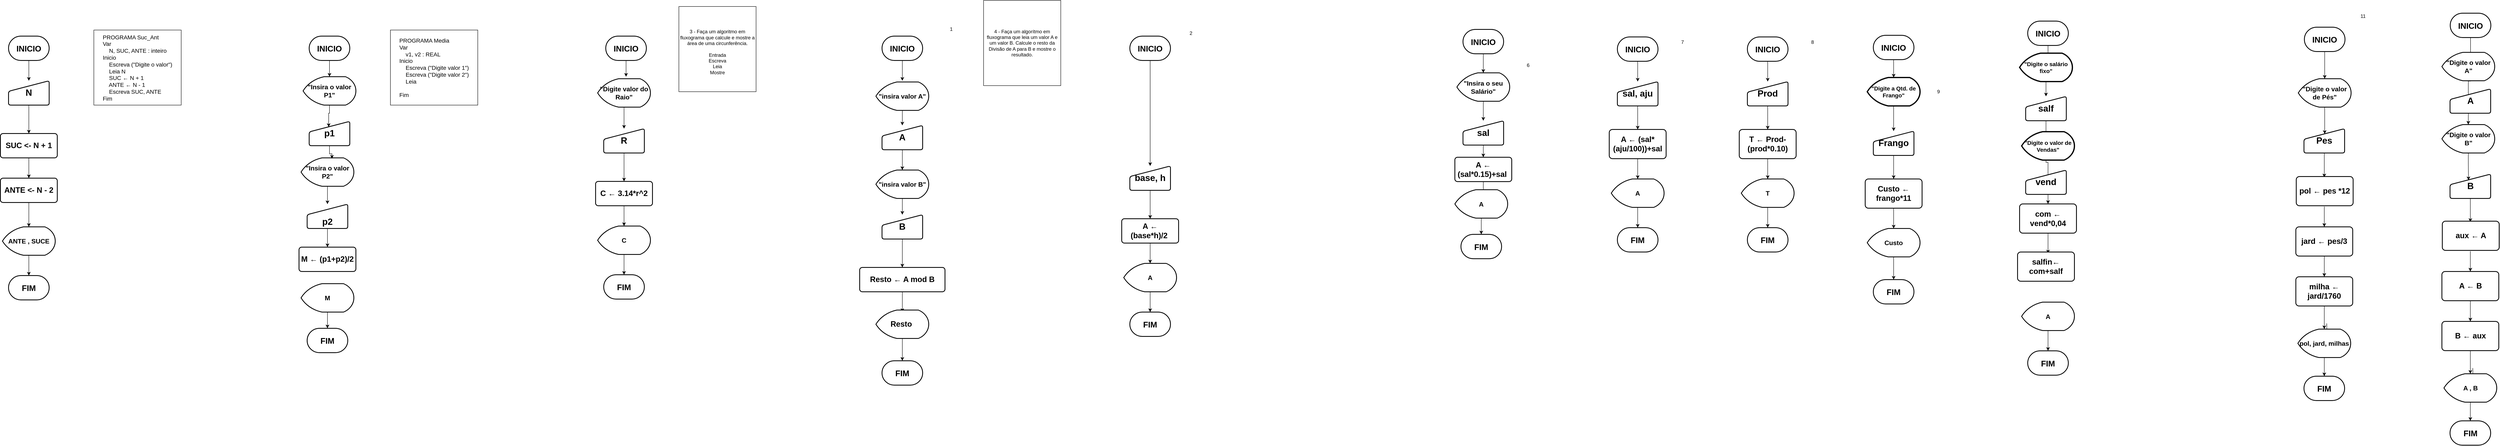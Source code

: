 <mxfile version="23.1.7" type="device">
  <diagram name="Página-1" id="O9v-5cWVKgUxPudqSkvl">
    <mxGraphModel dx="1434" dy="772" grid="1" gridSize="10" guides="1" tooltips="1" connect="1" arrows="1" fold="1" page="1" pageScale="1" pageWidth="827" pageHeight="1169" math="0" shadow="0">
      <root>
        <mxCell id="0" />
        <mxCell id="1" parent="0" />
        <mxCell id="e9zVeSUahNRPWhE9w1TT-16" value="" style="edgeStyle=orthogonalEdgeStyle;rounded=0;orthogonalLoop=1;jettySize=auto;html=1;" parent="1" source="e9zVeSUahNRPWhE9w1TT-1" target="e9zVeSUahNRPWhE9w1TT-4" edge="1">
          <mxGeometry relative="1" as="geometry" />
        </mxCell>
        <mxCell id="e9zVeSUahNRPWhE9w1TT-1" value="INICIO" style="strokeWidth=2;html=1;shape=mxgraph.flowchart.terminator;whiteSpace=wrap;fontSize=20;fontStyle=1" parent="1" vertex="1">
          <mxGeometry x="330" y="110" width="100" height="60" as="geometry" />
        </mxCell>
        <mxCell id="e9zVeSUahNRPWhE9w1TT-6" value="" style="edgeStyle=orthogonalEdgeStyle;rounded=0;orthogonalLoop=1;jettySize=auto;html=1;" parent="1" source="e9zVeSUahNRPWhE9w1TT-4" target="e9zVeSUahNRPWhE9w1TT-5" edge="1">
          <mxGeometry relative="1" as="geometry" />
        </mxCell>
        <mxCell id="e9zVeSUahNRPWhE9w1TT-4" value="N" style="html=1;strokeWidth=2;shape=manualInput;whiteSpace=wrap;rounded=1;size=26;arcSize=11;fontSize=22;fontStyle=1" parent="1" vertex="1">
          <mxGeometry x="330" y="220" width="100" height="60" as="geometry" />
        </mxCell>
        <mxCell id="e9zVeSUahNRPWhE9w1TT-14" value="" style="edgeStyle=orthogonalEdgeStyle;rounded=0;orthogonalLoop=1;jettySize=auto;html=1;" parent="1" source="e9zVeSUahNRPWhE9w1TT-5" target="e9zVeSUahNRPWhE9w1TT-13" edge="1">
          <mxGeometry relative="1" as="geometry" />
        </mxCell>
        <mxCell id="e9zVeSUahNRPWhE9w1TT-5" value="SUC &amp;lt;- N + 1" style="rounded=1;whiteSpace=wrap;html=1;fontSize=19;strokeWidth=2;arcSize=11;fontStyle=1;" parent="1" vertex="1">
          <mxGeometry x="310" y="350" width="140" height="60" as="geometry" />
        </mxCell>
        <mxCell id="e9zVeSUahNRPWhE9w1TT-12" value="" style="edgeStyle=orthogonalEdgeStyle;rounded=0;orthogonalLoop=1;jettySize=auto;html=1;" parent="1" source="e9zVeSUahNRPWhE9w1TT-7" target="e9zVeSUahNRPWhE9w1TT-8" edge="1">
          <mxGeometry relative="1" as="geometry" />
        </mxCell>
        <mxCell id="e9zVeSUahNRPWhE9w1TT-7" value="ANTE , SUCE" style="strokeWidth=2;html=1;shape=mxgraph.flowchart.display;whiteSpace=wrap;fontStyle=1;fontSize=16;" parent="1" vertex="1">
          <mxGeometry x="315" y="580" width="130" height="70" as="geometry" />
        </mxCell>
        <mxCell id="e9zVeSUahNRPWhE9w1TT-8" value="FIM" style="strokeWidth=2;html=1;shape=mxgraph.flowchart.terminator;whiteSpace=wrap;fontSize=20;fontStyle=1" parent="1" vertex="1">
          <mxGeometry x="330" y="700" width="100" height="60" as="geometry" />
        </mxCell>
        <mxCell id="e9zVeSUahNRPWhE9w1TT-15" value="" style="edgeStyle=orthogonalEdgeStyle;rounded=0;orthogonalLoop=1;jettySize=auto;html=1;" parent="1" source="e9zVeSUahNRPWhE9w1TT-13" target="e9zVeSUahNRPWhE9w1TT-7" edge="1">
          <mxGeometry relative="1" as="geometry" />
        </mxCell>
        <mxCell id="e9zVeSUahNRPWhE9w1TT-13" value="ANTE &amp;lt;- N - 2" style="rounded=1;whiteSpace=wrap;html=1;fontSize=19;strokeWidth=2;arcSize=11;fontStyle=1;" parent="1" vertex="1">
          <mxGeometry x="310" y="460" width="140" height="60" as="geometry" />
        </mxCell>
        <mxCell id="e9zVeSUahNRPWhE9w1TT-18" value="&lt;div style=&quot;text-align: left; font-size: 14px;&quot;&gt;PROGRAMA Suc_Ant&lt;/div&gt;&lt;div style=&quot;text-align: left; font-size: 14px;&quot;&gt;Var&lt;/div&gt;&lt;div style=&quot;text-align: left; font-size: 14px;&quot;&gt;&amp;nbsp; &amp;nbsp; N, SUC, ANTE : inteiro&lt;/div&gt;&lt;div style=&quot;text-align: left; font-size: 14px;&quot;&gt;Inicio&lt;/div&gt;&lt;div style=&quot;text-align: left; font-size: 14px;&quot;&gt;&amp;nbsp; &amp;nbsp; Escreva (&quot;Digite o valor&quot;)&lt;/div&gt;&lt;div style=&quot;text-align: left; font-size: 14px;&quot;&gt;&amp;nbsp; &amp;nbsp; Leia N&lt;/div&gt;&lt;div style=&quot;text-align: left; font-size: 14px;&quot;&gt;&amp;nbsp; &amp;nbsp; SUC ← N + 1&lt;/div&gt;&lt;div style=&quot;text-align: left; font-size: 14px;&quot;&gt;&amp;nbsp; &amp;nbsp; ANTE ← N - 1&lt;/div&gt;&lt;div style=&quot;text-align: left; font-size: 14px;&quot;&gt;&amp;nbsp; &amp;nbsp; Escreva SUC, ANTE&lt;/div&gt;&lt;div style=&quot;text-align: left; font-size: 14px;&quot;&gt;Fim&lt;/div&gt;" style="rounded=0;whiteSpace=wrap;html=1;rotation=0;fontSize=14;" parent="1" vertex="1">
          <mxGeometry x="540" y="95" width="215" height="185" as="geometry" />
        </mxCell>
        <mxCell id="e9zVeSUahNRPWhE9w1TT-38" value="" style="edgeStyle=orthogonalEdgeStyle;rounded=0;orthogonalLoop=1;jettySize=auto;html=1;entryX=0.5;entryY=0;entryDx=0;entryDy=0;entryPerimeter=0;" parent="1" source="e9zVeSUahNRPWhE9w1TT-19" target="n6huqoXI-qaEkQL_Rg9K-12" edge="1">
          <mxGeometry relative="1" as="geometry">
            <mxPoint x="920" y="130" as="targetPoint" />
          </mxGeometry>
        </mxCell>
        <mxCell id="e9zVeSUahNRPWhE9w1TT-19" value="INICIO" style="strokeWidth=2;html=1;shape=mxgraph.flowchart.terminator;whiteSpace=wrap;fontSize=20;fontStyle=1" parent="1" vertex="1">
          <mxGeometry x="1070" y="110" width="100" height="60" as="geometry" />
        </mxCell>
        <mxCell id="e9zVeSUahNRPWhE9w1TT-29" value="" style="edgeStyle=orthogonalEdgeStyle;rounded=0;orthogonalLoop=1;jettySize=auto;html=1;exitX=0.5;exitY=1;exitDx=0;exitDy=0;" parent="1" source="e9zVeSUahNRPWhE9w1TT-30" target="e9zVeSUahNRPWhE9w1TT-32" edge="1">
          <mxGeometry relative="1" as="geometry">
            <mxPoint x="1120" y="770" as="sourcePoint" />
          </mxGeometry>
        </mxCell>
        <mxCell id="e9zVeSUahNRPWhE9w1TT-30" value="&lt;br&gt;p2" style="html=1;strokeWidth=2;shape=manualInput;whiteSpace=wrap;rounded=1;size=26;arcSize=11;fontSize=22;fontStyle=1" parent="1" vertex="1">
          <mxGeometry x="1065" y="524" width="100" height="60" as="geometry" />
        </mxCell>
        <mxCell id="e9zVeSUahNRPWhE9w1TT-32" value="M ← (p1+p2)/2" style="rounded=1;whiteSpace=wrap;html=1;fontSize=19;strokeWidth=2;arcSize=11;fontStyle=1;" parent="1" vertex="1">
          <mxGeometry x="1045" y="630" width="140" height="60" as="geometry" />
        </mxCell>
        <mxCell id="e9zVeSUahNRPWhE9w1TT-33" value="" style="edgeStyle=orthogonalEdgeStyle;rounded=0;orthogonalLoop=1;jettySize=auto;html=1;" parent="1" source="e9zVeSUahNRPWhE9w1TT-34" target="e9zVeSUahNRPWhE9w1TT-35" edge="1">
          <mxGeometry relative="1" as="geometry" />
        </mxCell>
        <mxCell id="e9zVeSUahNRPWhE9w1TT-34" value="M" style="strokeWidth=2;html=1;shape=mxgraph.flowchart.display;whiteSpace=wrap;fontStyle=1;fontSize=16;" parent="1" vertex="1">
          <mxGeometry x="1050" y="720" width="130" height="70" as="geometry" />
        </mxCell>
        <mxCell id="e9zVeSUahNRPWhE9w1TT-39" value="&lt;div style=&quot;text-align: left; font-size: 14px;&quot;&gt;PROGRAMA Media&lt;/div&gt;&lt;div style=&quot;text-align: left; font-size: 14px;&quot;&gt;Var&lt;/div&gt;&lt;div style=&quot;text-align: left; font-size: 14px;&quot;&gt;&amp;nbsp; &amp;nbsp; v1, v2 : REAL&lt;/div&gt;&lt;div style=&quot;text-align: left; font-size: 14px;&quot;&gt;Inicio&lt;/div&gt;&lt;div style=&quot;text-align: left; font-size: 14px;&quot;&gt;&amp;nbsp; &amp;nbsp; Escreva (&quot;Digite valor 1&quot;)&lt;/div&gt;&lt;div style=&quot;text-align: left; font-size: 14px;&quot;&gt;&amp;nbsp; &amp;nbsp;&amp;nbsp;&lt;span style=&quot;background-color: initial;&quot;&gt;Escreva (&quot;Digite valor 2&quot;)&lt;/span&gt;&lt;/div&gt;&lt;div style=&quot;text-align: left; font-size: 14px;&quot;&gt;&amp;nbsp; &amp;nbsp; Leia&amp;nbsp;&lt;/div&gt;&lt;div style=&quot;text-align: left; font-size: 14px;&quot;&gt;&amp;nbsp; &amp;nbsp;&lt;span style=&quot;background-color: initial;&quot;&gt;&amp;nbsp;&amp;nbsp;&lt;/span&gt;&lt;/div&gt;&lt;div style=&quot;text-align: left; font-size: 14px;&quot;&gt;Fim&lt;/div&gt;" style="rounded=0;whiteSpace=wrap;html=1;rotation=0;fontSize=14;" parent="1" vertex="1">
          <mxGeometry x="1270" y="95" width="215" height="185" as="geometry" />
        </mxCell>
        <mxCell id="e9zVeSUahNRPWhE9w1TT-40" value="" style="edgeStyle=orthogonalEdgeStyle;rounded=0;orthogonalLoop=1;jettySize=auto;html=1;" parent="1" source="e9zVeSUahNRPWhE9w1TT-41" edge="1">
          <mxGeometry relative="1" as="geometry">
            <mxPoint x="1850" y="210" as="targetPoint" />
          </mxGeometry>
        </mxCell>
        <mxCell id="e9zVeSUahNRPWhE9w1TT-41" value="INICIO" style="strokeWidth=2;html=1;shape=mxgraph.flowchart.terminator;whiteSpace=wrap;fontSize=20;fontStyle=1" parent="1" vertex="1">
          <mxGeometry x="1800" y="110" width="100" height="60" as="geometry" />
        </mxCell>
        <mxCell id="e9zVeSUahNRPWhE9w1TT-42" value="" style="edgeStyle=orthogonalEdgeStyle;rounded=0;orthogonalLoop=1;jettySize=auto;html=1;" parent="1" source="e9zVeSUahNRPWhE9w1TT-43" target="e9zVeSUahNRPWhE9w1TT-45" edge="1">
          <mxGeometry relative="1" as="geometry" />
        </mxCell>
        <mxCell id="e9zVeSUahNRPWhE9w1TT-43" value="R" style="html=1;strokeWidth=2;shape=manualInput;whiteSpace=wrap;rounded=1;size=26;arcSize=11;fontSize=22;fontStyle=1" parent="1" vertex="1">
          <mxGeometry x="1795" y="338" width="100" height="60" as="geometry" />
        </mxCell>
        <mxCell id="e9zVeSUahNRPWhE9w1TT-44" value="" style="edgeStyle=orthogonalEdgeStyle;rounded=0;orthogonalLoop=1;jettySize=auto;html=1;" parent="1" source="e9zVeSUahNRPWhE9w1TT-45" edge="1">
          <mxGeometry relative="1" as="geometry">
            <mxPoint x="1845" y="578" as="targetPoint" />
          </mxGeometry>
        </mxCell>
        <mxCell id="e9zVeSUahNRPWhE9w1TT-45" value="C ← 3.14*r^2" style="rounded=1;whiteSpace=wrap;html=1;fontSize=19;strokeWidth=2;arcSize=11;fontStyle=1;" parent="1" vertex="1">
          <mxGeometry x="1775" y="468" width="140" height="60" as="geometry" />
        </mxCell>
        <mxCell id="e9zVeSUahNRPWhE9w1TT-46" value="" style="edgeStyle=orthogonalEdgeStyle;rounded=0;orthogonalLoop=1;jettySize=auto;html=1;" parent="1" source="e9zVeSUahNRPWhE9w1TT-47" target="e9zVeSUahNRPWhE9w1TT-48" edge="1">
          <mxGeometry relative="1" as="geometry" />
        </mxCell>
        <mxCell id="e9zVeSUahNRPWhE9w1TT-47" value="C" style="strokeWidth=2;html=1;shape=mxgraph.flowchart.display;whiteSpace=wrap;fontStyle=1;fontSize=16;" parent="1" vertex="1">
          <mxGeometry x="1780" y="578" width="130" height="70" as="geometry" />
        </mxCell>
        <mxCell id="e9zVeSUahNRPWhE9w1TT-48" value="FIM" style="strokeWidth=2;html=1;shape=mxgraph.flowchart.terminator;whiteSpace=wrap;fontSize=20;fontStyle=1" parent="1" vertex="1">
          <mxGeometry x="1795" y="698" width="100" height="60" as="geometry" />
        </mxCell>
        <mxCell id="h51JpD8lKysiu1b-C-QQ-1" value="" style="edgeStyle=orthogonalEdgeStyle;rounded=0;orthogonalLoop=1;jettySize=auto;html=1;" parent="1" source="h51JpD8lKysiu1b-C-QQ-2" edge="1">
          <mxGeometry relative="1" as="geometry">
            <mxPoint x="2530" y="220" as="targetPoint" />
          </mxGeometry>
        </mxCell>
        <mxCell id="h51JpD8lKysiu1b-C-QQ-2" value="INICIO" style="strokeWidth=2;html=1;shape=mxgraph.flowchart.terminator;whiteSpace=wrap;fontSize=20;fontStyle=1" parent="1" vertex="1">
          <mxGeometry x="2480" y="110" width="100" height="60" as="geometry" />
        </mxCell>
        <mxCell id="h51JpD8lKysiu1b-C-QQ-3" value="" style="edgeStyle=orthogonalEdgeStyle;rounded=0;orthogonalLoop=1;jettySize=auto;html=1;" parent="1" source="h51JpD8lKysiu1b-C-QQ-4" target="h51JpD8lKysiu1b-C-QQ-6" edge="1">
          <mxGeometry relative="1" as="geometry" />
        </mxCell>
        <mxCell id="h51JpD8lKysiu1b-C-QQ-4" value="B" style="html=1;strokeWidth=2;shape=manualInput;whiteSpace=wrap;rounded=1;size=26;arcSize=11;fontSize=22;fontStyle=1" parent="1" vertex="1">
          <mxGeometry x="2480" y="550" width="100" height="60" as="geometry" />
        </mxCell>
        <mxCell id="h51JpD8lKysiu1b-C-QQ-5" value="" style="edgeStyle=orthogonalEdgeStyle;rounded=0;orthogonalLoop=1;jettySize=auto;html=1;" parent="1" source="h51JpD8lKysiu1b-C-QQ-6" edge="1">
          <mxGeometry relative="1" as="geometry">
            <mxPoint x="2530" y="790" as="targetPoint" />
          </mxGeometry>
        </mxCell>
        <mxCell id="h51JpD8lKysiu1b-C-QQ-6" value="&lt;font style=&quot;font-size: 19px;&quot;&gt;Resto ← A mod B&lt;/font&gt;" style="rounded=1;whiteSpace=wrap;html=1;fontSize=19;strokeWidth=2;arcSize=11;fontStyle=1;" parent="1" vertex="1">
          <mxGeometry x="2425" y="680" width="210" height="60" as="geometry" />
        </mxCell>
        <mxCell id="h51JpD8lKysiu1b-C-QQ-7" value="" style="edgeStyle=orthogonalEdgeStyle;rounded=0;orthogonalLoop=1;jettySize=auto;html=1;" parent="1" source="h51JpD8lKysiu1b-C-QQ-8" target="h51JpD8lKysiu1b-C-QQ-9" edge="1">
          <mxGeometry relative="1" as="geometry" />
        </mxCell>
        <mxCell id="h51JpD8lKysiu1b-C-QQ-8" value="&lt;font style=&quot;font-size: 19px;&quot;&gt;Resto&amp;nbsp;&lt;/font&gt;" style="strokeWidth=2;html=1;shape=mxgraph.flowchart.display;whiteSpace=wrap;fontStyle=1;fontSize=16;" parent="1" vertex="1">
          <mxGeometry x="2465" y="785" width="130" height="70" as="geometry" />
        </mxCell>
        <mxCell id="h51JpD8lKysiu1b-C-QQ-9" value="FIM" style="strokeWidth=2;html=1;shape=mxgraph.flowchart.terminator;whiteSpace=wrap;fontSize=20;fontStyle=1" parent="1" vertex="1">
          <mxGeometry x="2480" y="910" width="100" height="60" as="geometry" />
        </mxCell>
        <mxCell id="h51JpD8lKysiu1b-C-QQ-10" value="" style="edgeStyle=orthogonalEdgeStyle;rounded=0;orthogonalLoop=1;jettySize=auto;html=1;" parent="1" source="h51JpD8lKysiu1b-C-QQ-11" target="h51JpD8lKysiu1b-C-QQ-13" edge="1">
          <mxGeometry relative="1" as="geometry" />
        </mxCell>
        <mxCell id="h51JpD8lKysiu1b-C-QQ-11" value="INICIO" style="strokeWidth=2;html=1;shape=mxgraph.flowchart.terminator;whiteSpace=wrap;fontSize=20;fontStyle=1" parent="1" vertex="1">
          <mxGeometry x="3090" y="110" width="100" height="60" as="geometry" />
        </mxCell>
        <mxCell id="h51JpD8lKysiu1b-C-QQ-12" value="" style="edgeStyle=orthogonalEdgeStyle;rounded=0;orthogonalLoop=1;jettySize=auto;html=1;" parent="1" source="h51JpD8lKysiu1b-C-QQ-13" target="h51JpD8lKysiu1b-C-QQ-15" edge="1">
          <mxGeometry relative="1" as="geometry" />
        </mxCell>
        <mxCell id="h51JpD8lKysiu1b-C-QQ-13" value="base, h" style="html=1;strokeWidth=2;shape=manualInput;whiteSpace=wrap;rounded=1;size=26;arcSize=11;fontSize=22;fontStyle=1" parent="1" vertex="1">
          <mxGeometry x="3090" y="430" width="100" height="60" as="geometry" />
        </mxCell>
        <mxCell id="h51JpD8lKysiu1b-C-QQ-14" value="" style="edgeStyle=orthogonalEdgeStyle;rounded=0;orthogonalLoop=1;jettySize=auto;html=1;" parent="1" source="h51JpD8lKysiu1b-C-QQ-15" edge="1">
          <mxGeometry relative="1" as="geometry">
            <mxPoint x="3140" y="670" as="targetPoint" />
          </mxGeometry>
        </mxCell>
        <mxCell id="h51JpD8lKysiu1b-C-QQ-15" value="A ← (base*h)/2&amp;nbsp;" style="rounded=1;whiteSpace=wrap;html=1;fontSize=19;strokeWidth=2;arcSize=11;fontStyle=1;" parent="1" vertex="1">
          <mxGeometry x="3070" y="560" width="140" height="60" as="geometry" />
        </mxCell>
        <mxCell id="h51JpD8lKysiu1b-C-QQ-16" value="" style="edgeStyle=orthogonalEdgeStyle;rounded=0;orthogonalLoop=1;jettySize=auto;html=1;" parent="1" source="h51JpD8lKysiu1b-C-QQ-17" target="h51JpD8lKysiu1b-C-QQ-18" edge="1">
          <mxGeometry relative="1" as="geometry" />
        </mxCell>
        <mxCell id="h51JpD8lKysiu1b-C-QQ-17" value="A" style="strokeWidth=2;html=1;shape=mxgraph.flowchart.display;whiteSpace=wrap;fontStyle=1;fontSize=16;" parent="1" vertex="1">
          <mxGeometry x="3075" y="670" width="130" height="70" as="geometry" />
        </mxCell>
        <mxCell id="h51JpD8lKysiu1b-C-QQ-18" value="FIM" style="strokeWidth=2;html=1;shape=mxgraph.flowchart.terminator;whiteSpace=wrap;fontSize=20;fontStyle=1" parent="1" vertex="1">
          <mxGeometry x="3090" y="790" width="100" height="60" as="geometry" />
        </mxCell>
        <mxCell id="h51JpD8lKysiu1b-C-QQ-19" value="" style="edgeStyle=orthogonalEdgeStyle;rounded=0;orthogonalLoop=1;jettySize=auto;html=1;entryX=0.5;entryY=0;entryDx=0;entryDy=0;entryPerimeter=0;" parent="1" source="h51JpD8lKysiu1b-C-QQ-20" target="n6huqoXI-qaEkQL_Rg9K-18" edge="1">
          <mxGeometry relative="1" as="geometry" />
        </mxCell>
        <mxCell id="h51JpD8lKysiu1b-C-QQ-20" value="INICIO" style="strokeWidth=2;html=1;shape=mxgraph.flowchart.terminator;whiteSpace=wrap;fontSize=20;fontStyle=1" parent="1" vertex="1">
          <mxGeometry x="3910" y="93.5" width="100" height="60" as="geometry" />
        </mxCell>
        <mxCell id="h51JpD8lKysiu1b-C-QQ-21" value="" style="edgeStyle=orthogonalEdgeStyle;rounded=0;orthogonalLoop=1;jettySize=auto;html=1;" parent="1" source="h51JpD8lKysiu1b-C-QQ-22" target="h51JpD8lKysiu1b-C-QQ-24" edge="1">
          <mxGeometry relative="1" as="geometry" />
        </mxCell>
        <mxCell id="h51JpD8lKysiu1b-C-QQ-22" value="sal" style="html=1;strokeWidth=2;shape=manualInput;whiteSpace=wrap;rounded=1;size=26;arcSize=11;fontSize=22;fontStyle=1" parent="1" vertex="1">
          <mxGeometry x="3910" y="318.5" width="100" height="60" as="geometry" />
        </mxCell>
        <mxCell id="h51JpD8lKysiu1b-C-QQ-23" value="" style="edgeStyle=orthogonalEdgeStyle;rounded=0;orthogonalLoop=1;jettySize=auto;html=1;" parent="1" source="h51JpD8lKysiu1b-C-QQ-24" edge="1">
          <mxGeometry relative="1" as="geometry">
            <mxPoint x="3960" y="518.5" as="targetPoint" />
          </mxGeometry>
        </mxCell>
        <mxCell id="h51JpD8lKysiu1b-C-QQ-24" value="A ← (sal*0.15)+sal&amp;nbsp;" style="rounded=1;whiteSpace=wrap;html=1;fontSize=19;strokeWidth=2;arcSize=11;fontStyle=1;" parent="1" vertex="1">
          <mxGeometry x="3890" y="408.5" width="140" height="60" as="geometry" />
        </mxCell>
        <mxCell id="h51JpD8lKysiu1b-C-QQ-25" value="" style="edgeStyle=orthogonalEdgeStyle;rounded=0;orthogonalLoop=1;jettySize=auto;html=1;" parent="1" source="h51JpD8lKysiu1b-C-QQ-26" target="h51JpD8lKysiu1b-C-QQ-27" edge="1">
          <mxGeometry relative="1" as="geometry" />
        </mxCell>
        <mxCell id="h51JpD8lKysiu1b-C-QQ-26" value="A" style="strokeWidth=2;html=1;shape=mxgraph.flowchart.display;whiteSpace=wrap;fontStyle=1;fontSize=16;" parent="1" vertex="1">
          <mxGeometry x="3890" y="488.5" width="130" height="70" as="geometry" />
        </mxCell>
        <mxCell id="h51JpD8lKysiu1b-C-QQ-27" value="FIM" style="strokeWidth=2;html=1;shape=mxgraph.flowchart.terminator;whiteSpace=wrap;fontSize=20;fontStyle=1" parent="1" vertex="1">
          <mxGeometry x="3905" y="598.5" width="100" height="60" as="geometry" />
        </mxCell>
        <mxCell id="h51JpD8lKysiu1b-C-QQ-28" value="1" style="text;html=1;align=center;verticalAlign=middle;resizable=0;points=[];autosize=1;strokeColor=none;fillColor=none;" parent="1" vertex="1">
          <mxGeometry x="2635" y="78" width="30" height="30" as="geometry" />
        </mxCell>
        <mxCell id="h51JpD8lKysiu1b-C-QQ-29" value="2" style="text;html=1;align=center;verticalAlign=middle;resizable=0;points=[];autosize=1;strokeColor=none;fillColor=none;" parent="1" vertex="1">
          <mxGeometry x="3225" y="88" width="30" height="30" as="geometry" />
        </mxCell>
        <mxCell id="h51JpD8lKysiu1b-C-QQ-30" value="6" style="text;html=1;align=center;verticalAlign=middle;resizable=0;points=[];autosize=1;strokeColor=none;fillColor=none;" parent="1" vertex="1">
          <mxGeometry x="4055" y="166.5" width="30" height="30" as="geometry" />
        </mxCell>
        <mxCell id="h51JpD8lKysiu1b-C-QQ-31" value="" style="edgeStyle=orthogonalEdgeStyle;rounded=0;orthogonalLoop=1;jettySize=auto;html=1;" parent="1" source="h51JpD8lKysiu1b-C-QQ-32" target="h51JpD8lKysiu1b-C-QQ-34" edge="1">
          <mxGeometry relative="1" as="geometry" />
        </mxCell>
        <mxCell id="h51JpD8lKysiu1b-C-QQ-32" value="INICIO" style="strokeWidth=2;html=1;shape=mxgraph.flowchart.terminator;whiteSpace=wrap;fontSize=20;fontStyle=1" parent="1" vertex="1">
          <mxGeometry x="4290" y="112" width="100" height="60" as="geometry" />
        </mxCell>
        <mxCell id="h51JpD8lKysiu1b-C-QQ-33" value="" style="edgeStyle=orthogonalEdgeStyle;rounded=0;orthogonalLoop=1;jettySize=auto;html=1;" parent="1" source="h51JpD8lKysiu1b-C-QQ-34" target="h51JpD8lKysiu1b-C-QQ-36" edge="1">
          <mxGeometry relative="1" as="geometry" />
        </mxCell>
        <mxCell id="h51JpD8lKysiu1b-C-QQ-34" value="sal, aju" style="html=1;strokeWidth=2;shape=manualInput;whiteSpace=wrap;rounded=1;size=26;arcSize=11;fontSize=22;fontStyle=1" parent="1" vertex="1">
          <mxGeometry x="4290" y="222" width="100" height="60" as="geometry" />
        </mxCell>
        <mxCell id="h51JpD8lKysiu1b-C-QQ-35" value="" style="edgeStyle=orthogonalEdgeStyle;rounded=0;orthogonalLoop=1;jettySize=auto;html=1;" parent="1" source="h51JpD8lKysiu1b-C-QQ-36" edge="1">
          <mxGeometry relative="1" as="geometry">
            <mxPoint x="4340" y="462" as="targetPoint" />
          </mxGeometry>
        </mxCell>
        <mxCell id="h51JpD8lKysiu1b-C-QQ-36" value="A ← (sal*(aju/100))+sal" style="rounded=1;whiteSpace=wrap;html=1;fontSize=19;strokeWidth=2;arcSize=11;fontStyle=1;" parent="1" vertex="1">
          <mxGeometry x="4270" y="340" width="140" height="72" as="geometry" />
        </mxCell>
        <mxCell id="h51JpD8lKysiu1b-C-QQ-37" value="" style="edgeStyle=orthogonalEdgeStyle;rounded=0;orthogonalLoop=1;jettySize=auto;html=1;" parent="1" source="h51JpD8lKysiu1b-C-QQ-38" target="h51JpD8lKysiu1b-C-QQ-39" edge="1">
          <mxGeometry relative="1" as="geometry" />
        </mxCell>
        <mxCell id="h51JpD8lKysiu1b-C-QQ-38" value="A" style="strokeWidth=2;html=1;shape=mxgraph.flowchart.display;whiteSpace=wrap;fontStyle=1;fontSize=16;" parent="1" vertex="1">
          <mxGeometry x="4275" y="462" width="130" height="70" as="geometry" />
        </mxCell>
        <mxCell id="h51JpD8lKysiu1b-C-QQ-39" value="FIM" style="strokeWidth=2;html=1;shape=mxgraph.flowchart.terminator;whiteSpace=wrap;fontSize=20;fontStyle=1" parent="1" vertex="1">
          <mxGeometry x="4290" y="582" width="100" height="60" as="geometry" />
        </mxCell>
        <mxCell id="h51JpD8lKysiu1b-C-QQ-40" value="7" style="text;html=1;align=center;verticalAlign=middle;resizable=0;points=[];autosize=1;strokeColor=none;fillColor=none;" parent="1" vertex="1">
          <mxGeometry x="4435" y="110" width="30" height="30" as="geometry" />
        </mxCell>
        <mxCell id="h51JpD8lKysiu1b-C-QQ-41" value="" style="edgeStyle=orthogonalEdgeStyle;rounded=0;orthogonalLoop=1;jettySize=auto;html=1;" parent="1" source="h51JpD8lKysiu1b-C-QQ-42" target="h51JpD8lKysiu1b-C-QQ-44" edge="1">
          <mxGeometry relative="1" as="geometry" />
        </mxCell>
        <mxCell id="h51JpD8lKysiu1b-C-QQ-42" value="INICIO" style="strokeWidth=2;html=1;shape=mxgraph.flowchart.terminator;whiteSpace=wrap;fontSize=20;fontStyle=1" parent="1" vertex="1">
          <mxGeometry x="4610" y="112" width="100" height="60" as="geometry" />
        </mxCell>
        <mxCell id="h51JpD8lKysiu1b-C-QQ-43" value="" style="edgeStyle=orthogonalEdgeStyle;rounded=0;orthogonalLoop=1;jettySize=auto;html=1;" parent="1" source="h51JpD8lKysiu1b-C-QQ-44" target="h51JpD8lKysiu1b-C-QQ-46" edge="1">
          <mxGeometry relative="1" as="geometry" />
        </mxCell>
        <mxCell id="h51JpD8lKysiu1b-C-QQ-44" value="Prod" style="html=1;strokeWidth=2;shape=manualInput;whiteSpace=wrap;rounded=1;size=26;arcSize=11;fontSize=22;fontStyle=1" parent="1" vertex="1">
          <mxGeometry x="4610" y="222" width="100" height="60" as="geometry" />
        </mxCell>
        <mxCell id="h51JpD8lKysiu1b-C-QQ-45" value="" style="edgeStyle=orthogonalEdgeStyle;rounded=0;orthogonalLoop=1;jettySize=auto;html=1;" parent="1" source="h51JpD8lKysiu1b-C-QQ-46" edge="1">
          <mxGeometry relative="1" as="geometry">
            <mxPoint x="4660" y="462" as="targetPoint" />
          </mxGeometry>
        </mxCell>
        <mxCell id="h51JpD8lKysiu1b-C-QQ-46" value="T ← Prod-(prod*0.10)" style="rounded=1;whiteSpace=wrap;html=1;fontSize=19;strokeWidth=2;arcSize=11;fontStyle=1;" parent="1" vertex="1">
          <mxGeometry x="4590" y="340" width="140" height="72" as="geometry" />
        </mxCell>
        <mxCell id="h51JpD8lKysiu1b-C-QQ-47" value="" style="edgeStyle=orthogonalEdgeStyle;rounded=0;orthogonalLoop=1;jettySize=auto;html=1;" parent="1" source="h51JpD8lKysiu1b-C-QQ-48" target="h51JpD8lKysiu1b-C-QQ-49" edge="1">
          <mxGeometry relative="1" as="geometry" />
        </mxCell>
        <mxCell id="h51JpD8lKysiu1b-C-QQ-48" value="T" style="strokeWidth=2;html=1;shape=mxgraph.flowchart.display;whiteSpace=wrap;fontStyle=1;fontSize=16;" parent="1" vertex="1">
          <mxGeometry x="4595" y="462" width="130" height="70" as="geometry" />
        </mxCell>
        <mxCell id="h51JpD8lKysiu1b-C-QQ-49" value="FIM" style="strokeWidth=2;html=1;shape=mxgraph.flowchart.terminator;whiteSpace=wrap;fontSize=20;fontStyle=1" parent="1" vertex="1">
          <mxGeometry x="4610" y="582" width="100" height="60" as="geometry" />
        </mxCell>
        <mxCell id="h51JpD8lKysiu1b-C-QQ-50" value="8" style="text;html=1;align=center;verticalAlign=middle;resizable=0;points=[];autosize=1;strokeColor=none;fillColor=none;" parent="1" vertex="1">
          <mxGeometry x="4755" y="110" width="30" height="30" as="geometry" />
        </mxCell>
        <mxCell id="h51JpD8lKysiu1b-C-QQ-51" value="" style="edgeStyle=orthogonalEdgeStyle;rounded=0;orthogonalLoop=1;jettySize=auto;html=1;" parent="1" source="n6huqoXI-qaEkQL_Rg9K-20" target="h51JpD8lKysiu1b-C-QQ-54" edge="1">
          <mxGeometry relative="1" as="geometry" />
        </mxCell>
        <mxCell id="h51JpD8lKysiu1b-C-QQ-52" value="INICIO" style="strokeWidth=2;html=1;shape=mxgraph.flowchart.terminator;whiteSpace=wrap;fontSize=20;fontStyle=1" parent="1" vertex="1">
          <mxGeometry x="4920" y="108" width="100" height="60" as="geometry" />
        </mxCell>
        <mxCell id="h51JpD8lKysiu1b-C-QQ-53" value="" style="edgeStyle=orthogonalEdgeStyle;rounded=0;orthogonalLoop=1;jettySize=auto;html=1;" parent="1" source="h51JpD8lKysiu1b-C-QQ-54" target="h51JpD8lKysiu1b-C-QQ-56" edge="1">
          <mxGeometry relative="1" as="geometry" />
        </mxCell>
        <mxCell id="h51JpD8lKysiu1b-C-QQ-54" value="Frango" style="html=1;strokeWidth=2;shape=manualInput;whiteSpace=wrap;rounded=1;size=26;arcSize=11;fontSize=22;fontStyle=1" parent="1" vertex="1">
          <mxGeometry x="4920" y="344" width="100" height="60" as="geometry" />
        </mxCell>
        <mxCell id="h51JpD8lKysiu1b-C-QQ-55" value="" style="edgeStyle=orthogonalEdgeStyle;rounded=0;orthogonalLoop=1;jettySize=auto;html=1;" parent="1" source="h51JpD8lKysiu1b-C-QQ-56" edge="1">
          <mxGeometry relative="1" as="geometry">
            <mxPoint x="4970" y="584" as="targetPoint" />
          </mxGeometry>
        </mxCell>
        <mxCell id="h51JpD8lKysiu1b-C-QQ-56" value="Custo ← frango*11" style="rounded=1;whiteSpace=wrap;html=1;fontSize=19;strokeWidth=2;arcSize=11;fontStyle=1;" parent="1" vertex="1">
          <mxGeometry x="4900" y="462" width="140" height="72" as="geometry" />
        </mxCell>
        <mxCell id="h51JpD8lKysiu1b-C-QQ-57" value="" style="edgeStyle=orthogonalEdgeStyle;rounded=0;orthogonalLoop=1;jettySize=auto;html=1;" parent="1" source="h51JpD8lKysiu1b-C-QQ-58" target="h51JpD8lKysiu1b-C-QQ-59" edge="1">
          <mxGeometry relative="1" as="geometry" />
        </mxCell>
        <mxCell id="h51JpD8lKysiu1b-C-QQ-58" value="Custo" style="strokeWidth=2;html=1;shape=mxgraph.flowchart.display;whiteSpace=wrap;fontStyle=1;fontSize=16;" parent="1" vertex="1">
          <mxGeometry x="4905" y="584" width="130" height="70" as="geometry" />
        </mxCell>
        <mxCell id="n6huqoXI-qaEkQL_Rg9K-21" style="edgeStyle=orthogonalEdgeStyle;rounded=0;orthogonalLoop=1;jettySize=auto;html=1;exitX=0.5;exitY=0;exitDx=0;exitDy=0;exitPerimeter=0;" parent="1" source="h51JpD8lKysiu1b-C-QQ-59" edge="1">
          <mxGeometry relative="1" as="geometry">
            <mxPoint x="4970" y="730" as="targetPoint" />
          </mxGeometry>
        </mxCell>
        <mxCell id="h51JpD8lKysiu1b-C-QQ-59" value="FIM" style="strokeWidth=2;html=1;shape=mxgraph.flowchart.terminator;whiteSpace=wrap;fontSize=20;fontStyle=1" parent="1" vertex="1">
          <mxGeometry x="4920" y="710" width="100" height="60" as="geometry" />
        </mxCell>
        <mxCell id="h51JpD8lKysiu1b-C-QQ-60" value="9" style="text;html=1;align=center;verticalAlign=middle;resizable=0;points=[];autosize=1;strokeColor=none;fillColor=none;" parent="1" vertex="1">
          <mxGeometry x="5065" y="232" width="30" height="30" as="geometry" />
        </mxCell>
        <mxCell id="r-fLR2VexAh9l1El05wF-5" style="edgeStyle=orthogonalEdgeStyle;rounded=0;orthogonalLoop=1;jettySize=auto;html=1;" edge="1" parent="1" source="h51JpD8lKysiu1b-C-QQ-62" target="r-fLR2VexAh9l1El05wF-4">
          <mxGeometry relative="1" as="geometry" />
        </mxCell>
        <mxCell id="h51JpD8lKysiu1b-C-QQ-62" value="INICIO" style="strokeWidth=2;html=1;shape=mxgraph.flowchart.terminator;whiteSpace=wrap;fontSize=20;fontStyle=1" parent="1" vertex="1">
          <mxGeometry x="5981" y="88" width="100" height="60" as="geometry" />
        </mxCell>
        <mxCell id="h51JpD8lKysiu1b-C-QQ-63" value="" style="edgeStyle=orthogonalEdgeStyle;rounded=0;orthogonalLoop=1;jettySize=auto;html=1;" parent="1" source="h51JpD8lKysiu1b-C-QQ-64" edge="1">
          <mxGeometry relative="1" as="geometry">
            <mxPoint x="6030" y="458" as="targetPoint" />
          </mxGeometry>
        </mxCell>
        <mxCell id="h51JpD8lKysiu1b-C-QQ-64" value="Pes" style="html=1;strokeWidth=2;shape=manualInput;whiteSpace=wrap;rounded=1;size=26;arcSize=11;fontSize=22;fontStyle=1" parent="1" vertex="1">
          <mxGeometry x="5980" y="338" width="100" height="60" as="geometry" />
        </mxCell>
        <mxCell id="h51JpD8lKysiu1b-C-QQ-65" value="" style="edgeStyle=orthogonalEdgeStyle;rounded=0;orthogonalLoop=1;jettySize=auto;html=1;" parent="1" edge="1">
          <mxGeometry relative="1" as="geometry">
            <mxPoint x="6030" y="580" as="targetPoint" />
            <mxPoint x="6030" y="530" as="sourcePoint" />
          </mxGeometry>
        </mxCell>
        <mxCell id="h51JpD8lKysiu1b-C-QQ-66" value="" style="edgeStyle=orthogonalEdgeStyle;rounded=0;orthogonalLoop=1;jettySize=auto;html=1;" parent="1" source="h51JpD8lKysiu1b-C-QQ-67" target="h51JpD8lKysiu1b-C-QQ-68" edge="1">
          <mxGeometry relative="1" as="geometry">
            <mxPoint x="6036" y="818" as="sourcePoint" />
          </mxGeometry>
        </mxCell>
        <mxCell id="h51JpD8lKysiu1b-C-QQ-68" value="FIM" style="strokeWidth=2;html=1;shape=mxgraph.flowchart.terminator;whiteSpace=wrap;fontSize=20;fontStyle=1" parent="1" vertex="1">
          <mxGeometry x="5980" y="948" width="100" height="60" as="geometry" />
        </mxCell>
        <mxCell id="h51JpD8lKysiu1b-C-QQ-69" value="11" style="text;html=1;align=center;verticalAlign=middle;resizable=0;points=[];autosize=1;strokeColor=none;fillColor=none;" parent="1" vertex="1">
          <mxGeometry x="6105" y="45.5" width="40" height="30" as="geometry" />
        </mxCell>
        <mxCell id="h51JpD8lKysiu1b-C-QQ-70" value="pol ← pes *12" style="rounded=1;whiteSpace=wrap;html=1;fontSize=19;strokeWidth=2;arcSize=11;fontStyle=1;" parent="1" vertex="1">
          <mxGeometry x="5961" y="456" width="140" height="72" as="geometry" />
        </mxCell>
        <mxCell id="h51JpD8lKysiu1b-C-QQ-73" value="" style="edgeStyle=orthogonalEdgeStyle;rounded=0;orthogonalLoop=1;jettySize=auto;html=1;" parent="1" source="h51JpD8lKysiu1b-C-QQ-71" target="h51JpD8lKysiu1b-C-QQ-72" edge="1">
          <mxGeometry relative="1" as="geometry" />
        </mxCell>
        <mxCell id="h51JpD8lKysiu1b-C-QQ-71" value="jard ← pes/3" style="rounded=1;whiteSpace=wrap;html=1;fontSize=19;strokeWidth=2;arcSize=11;fontStyle=1;" parent="1" vertex="1">
          <mxGeometry x="5960" y="580" width="140" height="72" as="geometry" />
        </mxCell>
        <mxCell id="h51JpD8lKysiu1b-C-QQ-74" value="" style="edgeStyle=orthogonalEdgeStyle;rounded=0;orthogonalLoop=1;jettySize=auto;html=1;" parent="1" source="h51JpD8lKysiu1b-C-QQ-72" target="h51JpD8lKysiu1b-C-QQ-67" edge="1">
          <mxGeometry relative="1" as="geometry" />
        </mxCell>
        <mxCell id="h51JpD8lKysiu1b-C-QQ-72" value="milha ← jard/1760" style="rounded=1;whiteSpace=wrap;html=1;fontSize=19;strokeWidth=2;arcSize=11;fontStyle=1;" parent="1" vertex="1">
          <mxGeometry x="5960" y="703" width="140" height="72" as="geometry" />
        </mxCell>
        <mxCell id="h51JpD8lKysiu1b-C-QQ-75" value="" style="edgeStyle=orthogonalEdgeStyle;rounded=0;orthogonalLoop=1;jettySize=auto;html=1;" parent="1" target="h51JpD8lKysiu1b-C-QQ-67" edge="1">
          <mxGeometry relative="1" as="geometry">
            <mxPoint x="6036" y="818" as="sourcePoint" />
            <mxPoint x="6030" y="968" as="targetPoint" />
          </mxGeometry>
        </mxCell>
        <mxCell id="h51JpD8lKysiu1b-C-QQ-67" value="pol, jard, milhas" style="strokeWidth=2;html=1;shape=mxgraph.flowchart.display;whiteSpace=wrap;fontStyle=1;fontSize=16;" parent="1" vertex="1">
          <mxGeometry x="5965" y="832" width="130" height="70" as="geometry" />
        </mxCell>
        <mxCell id="h51JpD8lKysiu1b-C-QQ-84" value="" style="edgeStyle=orthogonalEdgeStyle;rounded=0;orthogonalLoop=1;jettySize=auto;html=1;entryX=0.5;entryY=0;entryDx=0;entryDy=0;entryPerimeter=0;" parent="1" source="h51JpD8lKysiu1b-C-QQ-85" target="r-fLR2VexAh9l1El05wF-3" edge="1">
          <mxGeometry relative="1" as="geometry" />
        </mxCell>
        <mxCell id="h51JpD8lKysiu1b-C-QQ-85" value="INICIO" style="strokeWidth=2;html=1;shape=mxgraph.flowchart.terminator;whiteSpace=wrap;fontSize=20;fontStyle=1" parent="1" vertex="1">
          <mxGeometry x="6340" y="53.5" width="100" height="60" as="geometry" />
        </mxCell>
        <mxCell id="h51JpD8lKysiu1b-C-QQ-86" value="" style="edgeStyle=orthogonalEdgeStyle;rounded=0;orthogonalLoop=1;jettySize=auto;html=1;" parent="1" source="h51JpD8lKysiu1b-C-QQ-87" edge="1">
          <mxGeometry relative="1" as="geometry">
            <mxPoint x="6389.5" y="568" as="targetPoint" />
          </mxGeometry>
        </mxCell>
        <mxCell id="h51JpD8lKysiu1b-C-QQ-87" value="B" style="html=1;strokeWidth=2;shape=manualInput;whiteSpace=wrap;rounded=1;size=26;arcSize=11;fontSize=22;fontStyle=1" parent="1" vertex="1">
          <mxGeometry x="6339.5" y="450" width="100" height="60" as="geometry" />
        </mxCell>
        <mxCell id="h51JpD8lKysiu1b-C-QQ-88" value="" style="edgeStyle=orthogonalEdgeStyle;rounded=0;orthogonalLoop=1;jettySize=auto;html=1;" parent="1" edge="1">
          <mxGeometry relative="1" as="geometry">
            <mxPoint x="6389.5" y="690" as="targetPoint" />
            <mxPoint x="6389.5" y="640" as="sourcePoint" />
          </mxGeometry>
        </mxCell>
        <mxCell id="h51JpD8lKysiu1b-C-QQ-89" value="" style="edgeStyle=orthogonalEdgeStyle;rounded=0;orthogonalLoop=1;jettySize=auto;html=1;" parent="1" source="h51JpD8lKysiu1b-C-QQ-97" target="h51JpD8lKysiu1b-C-QQ-90" edge="1">
          <mxGeometry relative="1" as="geometry">
            <mxPoint x="6395.5" y="928" as="sourcePoint" />
          </mxGeometry>
        </mxCell>
        <mxCell id="h51JpD8lKysiu1b-C-QQ-90" value="FIM" style="strokeWidth=2;html=1;shape=mxgraph.flowchart.terminator;whiteSpace=wrap;fontSize=20;fontStyle=1" parent="1" vertex="1">
          <mxGeometry x="6339.5" y="1058" width="100" height="60" as="geometry" />
        </mxCell>
        <mxCell id="h51JpD8lKysiu1b-C-QQ-91" value="aux ← A" style="rounded=1;whiteSpace=wrap;html=1;fontSize=19;strokeWidth=2;arcSize=11;fontStyle=1;" parent="1" vertex="1">
          <mxGeometry x="6320.5" y="566" width="140" height="72" as="geometry" />
        </mxCell>
        <mxCell id="h51JpD8lKysiu1b-C-QQ-92" value="" style="edgeStyle=orthogonalEdgeStyle;rounded=0;orthogonalLoop=1;jettySize=auto;html=1;" parent="1" source="h51JpD8lKysiu1b-C-QQ-93" target="h51JpD8lKysiu1b-C-QQ-95" edge="1">
          <mxGeometry relative="1" as="geometry" />
        </mxCell>
        <mxCell id="h51JpD8lKysiu1b-C-QQ-93" value="A ← B" style="rounded=1;whiteSpace=wrap;html=1;fontSize=19;strokeWidth=2;arcSize=11;fontStyle=1;" parent="1" vertex="1">
          <mxGeometry x="6319.5" y="690" width="140" height="72" as="geometry" />
        </mxCell>
        <mxCell id="h51JpD8lKysiu1b-C-QQ-94" value="" style="edgeStyle=orthogonalEdgeStyle;rounded=0;orthogonalLoop=1;jettySize=auto;html=1;" parent="1" source="h51JpD8lKysiu1b-C-QQ-95" target="h51JpD8lKysiu1b-C-QQ-97" edge="1">
          <mxGeometry relative="1" as="geometry" />
        </mxCell>
        <mxCell id="h51JpD8lKysiu1b-C-QQ-95" value="B ← aux" style="rounded=1;whiteSpace=wrap;html=1;fontSize=19;strokeWidth=2;arcSize=11;fontStyle=1;" parent="1" vertex="1">
          <mxGeometry x="6319.5" y="813" width="140" height="72" as="geometry" />
        </mxCell>
        <mxCell id="h51JpD8lKysiu1b-C-QQ-96" value="" style="edgeStyle=orthogonalEdgeStyle;rounded=0;orthogonalLoop=1;jettySize=auto;html=1;" parent="1" target="h51JpD8lKysiu1b-C-QQ-97" edge="1">
          <mxGeometry relative="1" as="geometry">
            <mxPoint x="6395.5" y="928" as="sourcePoint" />
            <mxPoint x="6389.5" y="1078" as="targetPoint" />
          </mxGeometry>
        </mxCell>
        <mxCell id="h51JpD8lKysiu1b-C-QQ-97" value="A , B" style="strokeWidth=2;html=1;shape=mxgraph.flowchart.display;whiteSpace=wrap;fontStyle=1;fontSize=16;" parent="1" vertex="1">
          <mxGeometry x="6324.5" y="942" width="130" height="70" as="geometry" />
        </mxCell>
        <mxCell id="n6huqoXI-qaEkQL_Rg9K-1" value="&lt;br&gt;3 - Faça um algoritmo em fluxograma que calcule e mostre a área de uma circunferência.&lt;br&gt;&lt;br&gt;Entrada&lt;br&gt;Escreva&lt;br&gt;Leia&lt;br&gt;Mostre" style="rounded=0;whiteSpace=wrap;html=1;" parent="1" vertex="1">
          <mxGeometry x="1980" y="37" width="190" height="210" as="geometry" />
        </mxCell>
        <mxCell id="n6huqoXI-qaEkQL_Rg9K-3" value="" style="edgeStyle=orthogonalEdgeStyle;rounded=0;orthogonalLoop=1;jettySize=auto;html=1;" parent="1" source="n6huqoXI-qaEkQL_Rg9K-2" target="e9zVeSUahNRPWhE9w1TT-43" edge="1">
          <mxGeometry relative="1" as="geometry" />
        </mxCell>
        <mxCell id="n6huqoXI-qaEkQL_Rg9K-2" value="&quot;Digite valor do Raio&quot;" style="strokeWidth=2;html=1;shape=mxgraph.flowchart.display;whiteSpace=wrap;fontStyle=1;fontSize=16;" parent="1" vertex="1">
          <mxGeometry x="1780" y="215" width="130" height="70" as="geometry" />
        </mxCell>
        <mxCell id="n6huqoXI-qaEkQL_Rg9K-4" value="4 - Faça um algorítmo em fluxograma que leia um valor A e um valor B. Calcule o resto da Divisão de A para B e mostre o resultado." style="rounded=0;whiteSpace=wrap;html=1;" parent="1" vertex="1">
          <mxGeometry x="2730" y="22" width="190" height="210" as="geometry" />
        </mxCell>
        <mxCell id="n6huqoXI-qaEkQL_Rg9K-7" value="" style="edgeStyle=orthogonalEdgeStyle;rounded=0;orthogonalLoop=1;jettySize=auto;html=1;" parent="1" source="n6huqoXI-qaEkQL_Rg9K-5" target="n6huqoXI-qaEkQL_Rg9K-6" edge="1">
          <mxGeometry relative="1" as="geometry" />
        </mxCell>
        <mxCell id="n6huqoXI-qaEkQL_Rg9K-5" value="&quot;insira valor A&quot;" style="strokeWidth=2;html=1;shape=mxgraph.flowchart.display;whiteSpace=wrap;fontStyle=1;fontSize=16;" parent="1" vertex="1">
          <mxGeometry x="2465" y="223" width="130" height="70" as="geometry" />
        </mxCell>
        <mxCell id="n6huqoXI-qaEkQL_Rg9K-9" value="" style="edgeStyle=orthogonalEdgeStyle;rounded=0;orthogonalLoop=1;jettySize=auto;html=1;" parent="1" source="n6huqoXI-qaEkQL_Rg9K-6" target="n6huqoXI-qaEkQL_Rg9K-8" edge="1">
          <mxGeometry relative="1" as="geometry" />
        </mxCell>
        <mxCell id="n6huqoXI-qaEkQL_Rg9K-6" value="A" style="html=1;strokeWidth=2;shape=manualInput;whiteSpace=wrap;rounded=1;size=26;arcSize=11;fontSize=22;fontStyle=1" parent="1" vertex="1">
          <mxGeometry x="2480" y="330" width="100" height="60" as="geometry" />
        </mxCell>
        <mxCell id="n6huqoXI-qaEkQL_Rg9K-10" value="" style="edgeStyle=orthogonalEdgeStyle;rounded=0;orthogonalLoop=1;jettySize=auto;html=1;" parent="1" source="n6huqoXI-qaEkQL_Rg9K-8" target="h51JpD8lKysiu1b-C-QQ-4" edge="1">
          <mxGeometry relative="1" as="geometry" />
        </mxCell>
        <mxCell id="n6huqoXI-qaEkQL_Rg9K-8" value="&quot;insira valor B&quot;" style="strokeWidth=2;html=1;shape=mxgraph.flowchart.display;whiteSpace=wrap;fontStyle=1;fontSize=16;" parent="1" vertex="1">
          <mxGeometry x="2465" y="440" width="130" height="70" as="geometry" />
        </mxCell>
        <mxCell id="n6huqoXI-qaEkQL_Rg9K-11" value="p1" style="html=1;strokeWidth=2;shape=manualInput;whiteSpace=wrap;rounded=1;size=26;arcSize=11;fontSize=22;fontStyle=1" parent="1" vertex="1">
          <mxGeometry x="1070" y="320" width="100" height="60" as="geometry" />
        </mxCell>
        <mxCell id="n6huqoXI-qaEkQL_Rg9K-12" value="&quot;Insira o valor P1&quot;" style="strokeWidth=2;html=1;shape=mxgraph.flowchart.display;whiteSpace=wrap;fontStyle=1;fontSize=16;" parent="1" vertex="1">
          <mxGeometry x="1055" y="210" width="130" height="70" as="geometry" />
        </mxCell>
        <mxCell id="n6huqoXI-qaEkQL_Rg9K-16" style="edgeStyle=orthogonalEdgeStyle;rounded=0;orthogonalLoop=1;jettySize=auto;html=1;entryX=0.5;entryY=0;entryDx=0;entryDy=0;" parent="1" source="n6huqoXI-qaEkQL_Rg9K-13" target="e9zVeSUahNRPWhE9w1TT-30" edge="1">
          <mxGeometry relative="1" as="geometry" />
        </mxCell>
        <mxCell id="n6huqoXI-qaEkQL_Rg9K-13" value="&quot;Insira o valor P2&quot;" style="strokeWidth=2;html=1;shape=mxgraph.flowchart.display;whiteSpace=wrap;fontStyle=1;fontSize=16;" parent="1" vertex="1">
          <mxGeometry x="1050" y="410" width="130" height="70" as="geometry" />
        </mxCell>
        <mxCell id="n6huqoXI-qaEkQL_Rg9K-14" style="edgeStyle=orthogonalEdgeStyle;rounded=0;orthogonalLoop=1;jettySize=auto;html=1;entryX=0.48;entryY=0.233;entryDx=0;entryDy=0;entryPerimeter=0;" parent="1" source="n6huqoXI-qaEkQL_Rg9K-12" target="n6huqoXI-qaEkQL_Rg9K-11" edge="1">
          <mxGeometry relative="1" as="geometry" />
        </mxCell>
        <mxCell id="n6huqoXI-qaEkQL_Rg9K-15" style="edgeStyle=orthogonalEdgeStyle;rounded=0;orthogonalLoop=1;jettySize=auto;html=1;entryX=0.585;entryY=0.029;entryDx=0;entryDy=0;entryPerimeter=0;" parent="1" source="n6huqoXI-qaEkQL_Rg9K-11" target="n6huqoXI-qaEkQL_Rg9K-13" edge="1">
          <mxGeometry relative="1" as="geometry" />
        </mxCell>
        <mxCell id="e9zVeSUahNRPWhE9w1TT-35" value="FIM" style="strokeWidth=2;html=1;shape=mxgraph.flowchart.terminator;whiteSpace=wrap;fontSize=20;fontStyle=1" parent="1" vertex="1">
          <mxGeometry x="1065" y="830" width="100" height="60" as="geometry" />
        </mxCell>
        <mxCell id="n6huqoXI-qaEkQL_Rg9K-19" style="edgeStyle=orthogonalEdgeStyle;rounded=0;orthogonalLoop=1;jettySize=auto;html=1;entryX=0.5;entryY=0;entryDx=0;entryDy=0;" parent="1" source="n6huqoXI-qaEkQL_Rg9K-18" target="h51JpD8lKysiu1b-C-QQ-22" edge="1">
          <mxGeometry relative="1" as="geometry" />
        </mxCell>
        <mxCell id="n6huqoXI-qaEkQL_Rg9K-18" value="&quot;Insira o seu Salário&quot;" style="strokeWidth=2;html=1;shape=mxgraph.flowchart.display;whiteSpace=wrap;fontStyle=1;fontSize=16;" parent="1" vertex="1">
          <mxGeometry x="3895" y="200.5" width="130" height="70" as="geometry" />
        </mxCell>
        <mxCell id="n6huqoXI-qaEkQL_Rg9K-22" value="" style="edgeStyle=orthogonalEdgeStyle;rounded=0;orthogonalLoop=1;jettySize=auto;html=1;" parent="1" source="h51JpD8lKysiu1b-C-QQ-52" target="n6huqoXI-qaEkQL_Rg9K-20" edge="1">
          <mxGeometry relative="1" as="geometry">
            <mxPoint x="4970" y="168" as="sourcePoint" />
            <mxPoint x="4970" y="344" as="targetPoint" />
          </mxGeometry>
        </mxCell>
        <mxCell id="n6huqoXI-qaEkQL_Rg9K-20" value="&quot;Digite a Qtd. de Frango&quot;" style="strokeWidth=3;html=1;shape=mxgraph.flowchart.display;whiteSpace=wrap;fontStyle=1;fontSize=14;" parent="1" vertex="1">
          <mxGeometry x="4905" y="212" width="130" height="70" as="geometry" />
        </mxCell>
        <mxCell id="n6huqoXI-qaEkQL_Rg9K-23" value="" style="edgeStyle=orthogonalEdgeStyle;rounded=0;orthogonalLoop=1;jettySize=auto;html=1;" parent="1" source="n6huqoXI-qaEkQL_Rg9K-24" target="n6huqoXI-qaEkQL_Rg9K-26" edge="1">
          <mxGeometry relative="1" as="geometry" />
        </mxCell>
        <mxCell id="n6huqoXI-qaEkQL_Rg9K-24" value="INICIO" style="strokeWidth=2;html=1;shape=mxgraph.flowchart.terminator;whiteSpace=wrap;fontSize=20;fontStyle=1" parent="1" vertex="1">
          <mxGeometry x="5300" y="73" width="100" height="60" as="geometry" />
        </mxCell>
        <mxCell id="n6huqoXI-qaEkQL_Rg9K-25" value="" style="edgeStyle=orthogonalEdgeStyle;rounded=0;orthogonalLoop=1;jettySize=auto;html=1;" parent="1" source="n6huqoXI-qaEkQL_Rg9K-26" target="n6huqoXI-qaEkQL_Rg9K-28" edge="1">
          <mxGeometry relative="1" as="geometry" />
        </mxCell>
        <mxCell id="n6huqoXI-qaEkQL_Rg9K-26" value="salf" style="html=1;strokeWidth=2;shape=manualInput;whiteSpace=wrap;rounded=1;size=26;arcSize=11;fontSize=22;fontStyle=1" parent="1" vertex="1">
          <mxGeometry x="5295" y="258.5" width="100" height="60" as="geometry" />
        </mxCell>
        <mxCell id="n6huqoXI-qaEkQL_Rg9K-27" value="" style="edgeStyle=orthogonalEdgeStyle;rounded=0;orthogonalLoop=1;jettySize=auto;html=1;" parent="1" source="n6huqoXI-qaEkQL_Rg9K-28" edge="1">
          <mxGeometry relative="1" as="geometry">
            <mxPoint x="5350" y="645.5" as="targetPoint" />
          </mxGeometry>
        </mxCell>
        <mxCell id="n6huqoXI-qaEkQL_Rg9K-28" value="com ← vend*0,04" style="rounded=1;whiteSpace=wrap;html=1;fontSize=19;strokeWidth=2;arcSize=11;fontStyle=1;" parent="1" vertex="1">
          <mxGeometry x="5280" y="523.5" width="140" height="72" as="geometry" />
        </mxCell>
        <mxCell id="n6huqoXI-qaEkQL_Rg9K-29" value="" style="edgeStyle=orthogonalEdgeStyle;rounded=0;orthogonalLoop=1;jettySize=auto;html=1;" parent="1" source="n6huqoXI-qaEkQL_Rg9K-30" target="n6huqoXI-qaEkQL_Rg9K-31" edge="1">
          <mxGeometry relative="1" as="geometry" />
        </mxCell>
        <mxCell id="n6huqoXI-qaEkQL_Rg9K-30" value="A" style="strokeWidth=2;html=1;shape=mxgraph.flowchart.display;whiteSpace=wrap;fontStyle=1;fontSize=16;" parent="1" vertex="1">
          <mxGeometry x="5285" y="765.5" width="130" height="70" as="geometry" />
        </mxCell>
        <mxCell id="n6huqoXI-qaEkQL_Rg9K-31" value="FIM" style="strokeWidth=2;html=1;shape=mxgraph.flowchart.terminator;whiteSpace=wrap;fontSize=20;fontStyle=1" parent="1" vertex="1">
          <mxGeometry x="5300" y="885.5" width="100" height="60" as="geometry" />
        </mxCell>
        <mxCell id="n6huqoXI-qaEkQL_Rg9K-32" value="&quot;Digite o salário fixo&quot;" style="strokeWidth=3;html=1;shape=mxgraph.flowchart.display;whiteSpace=wrap;fontStyle=1;fontSize=14;" parent="1" vertex="1">
          <mxGeometry x="5280" y="152" width="130" height="70" as="geometry" />
        </mxCell>
        <mxCell id="n6huqoXI-qaEkQL_Rg9K-33" value="&quot;Digite o valor de Vendas&quot;" style="strokeWidth=3;html=1;shape=mxgraph.flowchart.display;whiteSpace=wrap;fontStyle=1;fontSize=14;" parent="1" vertex="1">
          <mxGeometry x="5285" y="345.5" width="130" height="70" as="geometry" />
        </mxCell>
        <mxCell id="n6huqoXI-qaEkQL_Rg9K-34" value="vend" style="html=1;strokeWidth=2;shape=manualInput;whiteSpace=wrap;rounded=1;size=26;arcSize=11;fontSize=22;fontStyle=1" parent="1" vertex="1">
          <mxGeometry x="5295" y="440" width="100" height="60" as="geometry" />
        </mxCell>
        <mxCell id="n6huqoXI-qaEkQL_Rg9K-35" value="salfin← com+salf" style="rounded=1;whiteSpace=wrap;html=1;fontSize=19;strokeWidth=2;arcSize=11;fontStyle=1;" parent="1" vertex="1">
          <mxGeometry x="5275" y="642" width="140" height="72" as="geometry" />
        </mxCell>
        <mxCell id="r-fLR2VexAh9l1El05wF-1" value="&quot;Digite o valor A&quot;" style="strokeWidth=2;html=1;shape=mxgraph.flowchart.display;whiteSpace=wrap;fontStyle=1;fontSize=16;" vertex="1" parent="1">
          <mxGeometry x="6319.5" y="150" width="130" height="70" as="geometry" />
        </mxCell>
        <mxCell id="r-fLR2VexAh9l1El05wF-2" value="A" style="html=1;strokeWidth=2;shape=manualInput;whiteSpace=wrap;rounded=1;size=26;arcSize=11;fontSize=22;fontStyle=1" vertex="1" parent="1">
          <mxGeometry x="6339.5" y="240" width="100" height="60" as="geometry" />
        </mxCell>
        <mxCell id="r-fLR2VexAh9l1El05wF-3" value="&quot;Digite o valor B&quot;" style="strokeWidth=2;html=1;shape=mxgraph.flowchart.display;whiteSpace=wrap;fontStyle=1;fontSize=16;" vertex="1" parent="1">
          <mxGeometry x="6319.5" y="328" width="130" height="70" as="geometry" />
        </mxCell>
        <mxCell id="r-fLR2VexAh9l1El05wF-4" value="&quot;Digite o valor de Pés&quot;" style="strokeWidth=2;html=1;shape=mxgraph.flowchart.display;whiteSpace=wrap;fontStyle=1;fontSize=16;" vertex="1" parent="1">
          <mxGeometry x="5966" y="215" width="130" height="70" as="geometry" />
        </mxCell>
        <mxCell id="r-fLR2VexAh9l1El05wF-6" style="edgeStyle=orthogonalEdgeStyle;rounded=0;orthogonalLoop=1;jettySize=auto;html=1;entryX=0.51;entryY=0.217;entryDx=0;entryDy=0;entryPerimeter=0;" edge="1" parent="1" source="r-fLR2VexAh9l1El05wF-4" target="h51JpD8lKysiu1b-C-QQ-64">
          <mxGeometry relative="1" as="geometry" />
        </mxCell>
        <mxCell id="r-fLR2VexAh9l1El05wF-7" style="edgeStyle=orthogonalEdgeStyle;rounded=0;orthogonalLoop=1;jettySize=auto;html=1;entryX=0.455;entryY=0.25;entryDx=0;entryDy=0;entryPerimeter=0;" edge="1" parent="1" source="r-fLR2VexAh9l1El05wF-3" target="h51JpD8lKysiu1b-C-QQ-87">
          <mxGeometry relative="1" as="geometry" />
        </mxCell>
      </root>
    </mxGraphModel>
  </diagram>
</mxfile>
